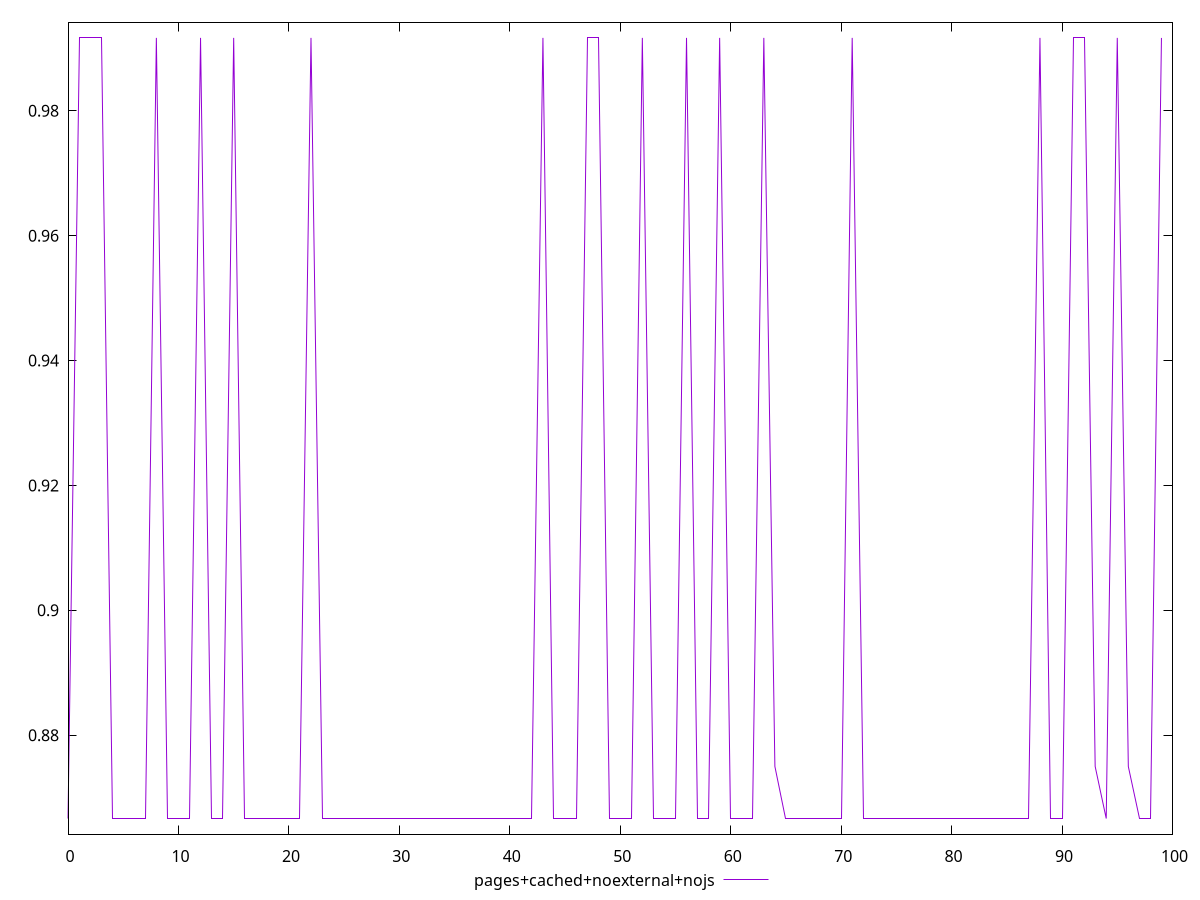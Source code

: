 $_pagesCachedNoexternalNojs <<EOF
0.8666666666666667
0.9916666666666667
0.9916666666666667
0.9916666666666667
0.8666666666666667
0.8666666666666667
0.8666666666666667
0.8666666666666667
0.9916666666666667
0.8666666666666667
0.8666666666666667
0.8666666666666667
0.9916666666666667
0.8666666666666667
0.8666666666666667
0.9916666666666667
0.8666666666666667
0.8666666666666667
0.8666666666666667
0.8666666666666667
0.8666666666666667
0.8666666666666667
0.9916666666666667
0.8666666666666667
0.8666666666666667
0.8666666666666667
0.8666666666666667
0.8666666666666667
0.8666666666666667
0.8666666666666667
0.8666666666666667
0.8666666666666667
0.8666666666666667
0.8666666666666667
0.8666666666666667
0.8666666666666667
0.8666666666666667
0.8666666666666667
0.8666666666666667
0.8666666666666667
0.8666666666666667
0.8666666666666667
0.8666666666666667
0.9916666666666667
0.8666666666666667
0.8666666666666667
0.8666666666666667
0.9916666666666667
0.9916666666666667
0.8666666666666667
0.8666666666666667
0.8666666666666667
0.9916666666666667
0.8666666666666667
0.8666666666666667
0.8666666666666667
0.9916666666666667
0.8666666666666667
0.8666666666666667
0.9916666666666667
0.8666666666666667
0.8666666666666667
0.8666666666666667
0.9916666666666667
0.875
0.8666666666666667
0.8666666666666667
0.8666666666666667
0.8666666666666667
0.8666666666666667
0.8666666666666667
0.9916666666666667
0.8666666666666667
0.8666666666666667
0.8666666666666667
0.8666666666666667
0.8666666666666667
0.8666666666666667
0.8666666666666667
0.8666666666666667
0.8666666666666667
0.8666666666666667
0.8666666666666667
0.8666666666666667
0.8666666666666667
0.8666666666666667
0.8666666666666667
0.8666666666666667
0.9916666666666667
0.8666666666666667
0.8666666666666667
0.9916666666666667
0.9916666666666667
0.875
0.8666666666666667
0.9916666666666667
0.875
0.8666666666666667
0.8666666666666667
0.9916666666666667
EOF
set key outside below
set terminal pngcairo
set output "report_00005_2020-11-02T22-26-11.212Z/uses-http2/pages+cached+noexternal+nojs//score.png"
set yrange [0.8641666666666667:0.9941666666666666]
plot $_pagesCachedNoexternalNojs title "pages+cached+noexternal+nojs" with line ,